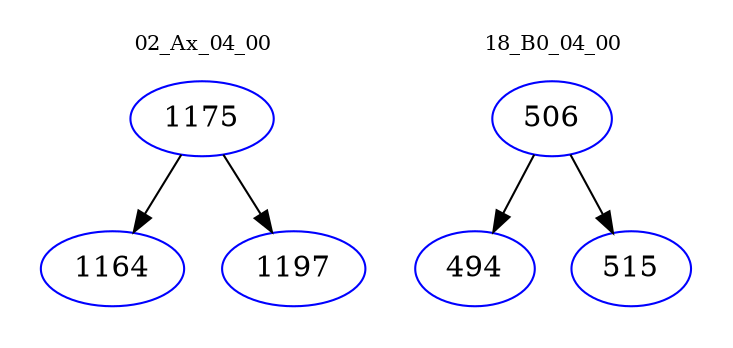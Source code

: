 digraph{
subgraph cluster_0 {
color = white
label = "02_Ax_04_00";
fontsize=10;
T0_1175 [label="1175", color="blue"]
T0_1175 -> T0_1164 [color="black"]
T0_1164 [label="1164", color="blue"]
T0_1175 -> T0_1197 [color="black"]
T0_1197 [label="1197", color="blue"]
}
subgraph cluster_1 {
color = white
label = "18_B0_04_00";
fontsize=10;
T1_506 [label="506", color="blue"]
T1_506 -> T1_494 [color="black"]
T1_494 [label="494", color="blue"]
T1_506 -> T1_515 [color="black"]
T1_515 [label="515", color="blue"]
}
}
